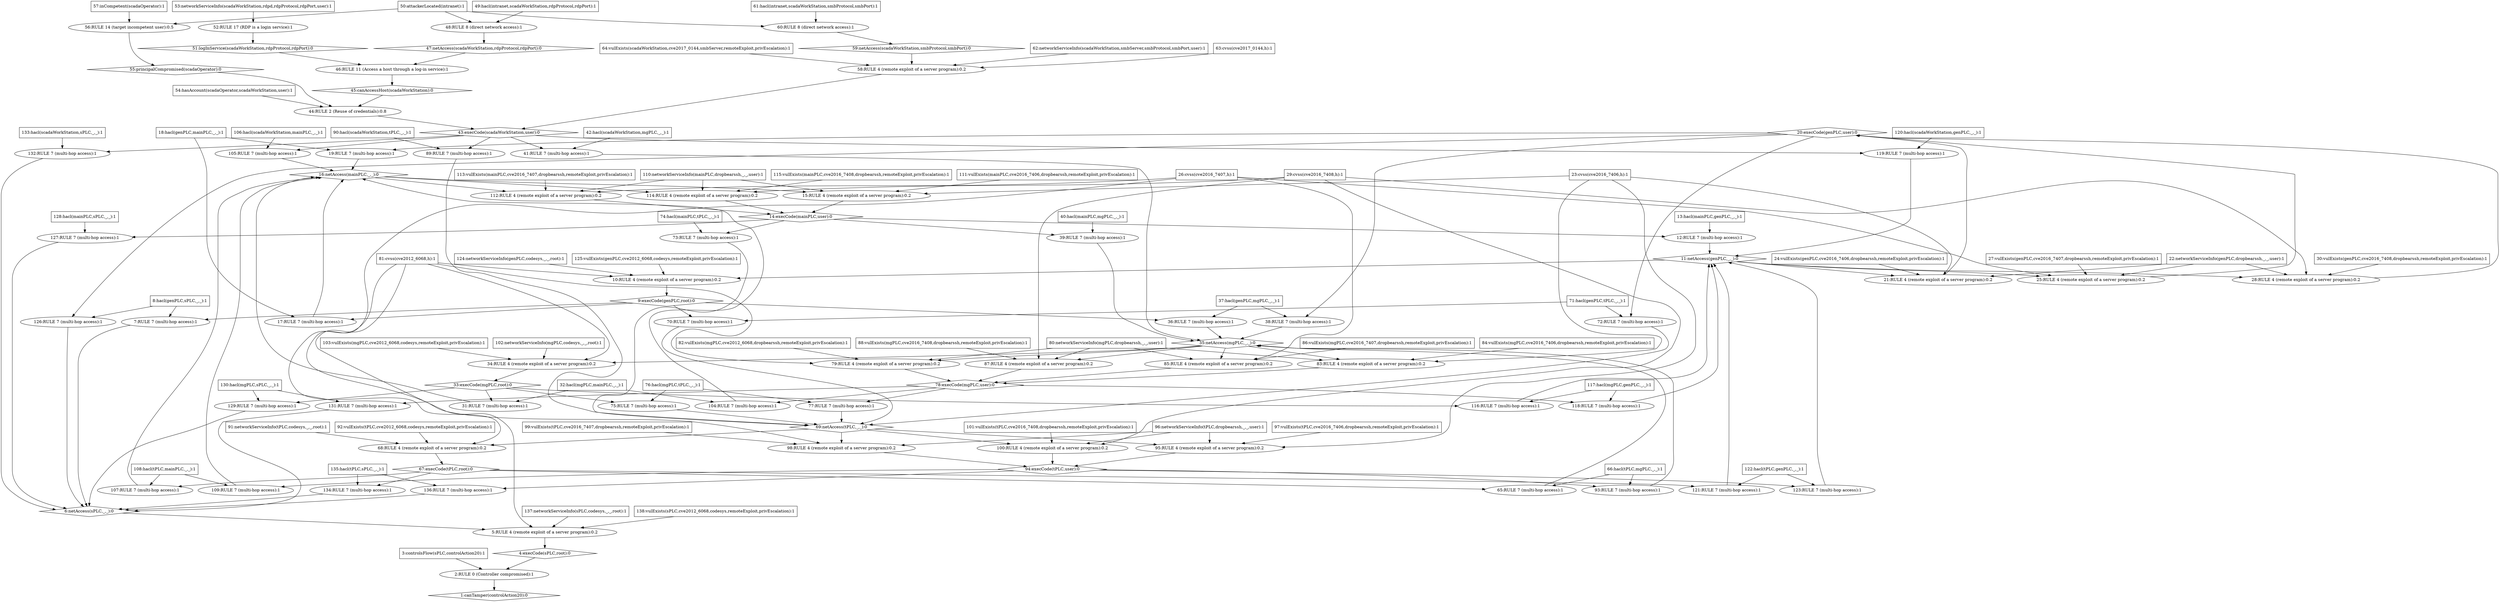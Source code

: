 digraph G {
	1 [label="1:canTamper(controlAction20):0",shape=diamond];
	2 [label="2:RULE 0 (Controller compromised):1",shape=ellipse];
	3 [label="3:controlsFlow(sPLC,controlAction20):1",shape=box];
	4 [label="4:execCode(sPLC,root):0",shape=diamond];
	5 [label="5:RULE 4 (remote exploit of a server program):0.2",shape=ellipse];
	6 [label="6:netAccess(sPLC,_,_):0",shape=diamond];
	7 [label="7:RULE 7 (multi-hop access):1",shape=ellipse];
	8 [label="8:hacl(genPLC,sPLC,_,_):1",shape=box];
	9 [label="9:execCode(genPLC,root):0",shape=diamond];
	10 [label="10:RULE 4 (remote exploit of a server program):0.2",shape=ellipse];
	11 [label="11:netAccess(genPLC,_,_):0",shape=diamond];
	12 [label="12:RULE 7 (multi-hop access):1",shape=ellipse];
	13 [label="13:hacl(mainPLC,genPLC,_,_):1",shape=box];
	14 [label="14:execCode(mainPLC,user):0",shape=diamond];
	15 [label="15:RULE 4 (remote exploit of a server program):0.2",shape=ellipse];
	16 [label="16:netAccess(mainPLC,_,_):0",shape=diamond];
	17 [label="17:RULE 7 (multi-hop access):1",shape=ellipse];
	18 [label="18:hacl(genPLC,mainPLC,_,_):1",shape=box];
	19 [label="19:RULE 7 (multi-hop access):1",shape=ellipse];
	20 [label="20:execCode(genPLC,user):0",shape=diamond];
	21 [label="21:RULE 4 (remote exploit of a server program):0.2",shape=ellipse];
	22 [label="22:networkServiceInfo(genPLC,dropbearssh,_,_,user):1",shape=box];
	23 [label="23:cvss(cve2016_7406,h):1",shape=box];
	24 [label="24:vulExists(genPLC,cve2016_7406,dropbearssh,remoteExploit,privEscalation):1",shape=box];
	25 [label="25:RULE 4 (remote exploit of a server program):0.2",shape=ellipse];
	26 [label="26:cvss(cve2016_7407,h):1",shape=box];
	27 [label="27:vulExists(genPLC,cve2016_7407,dropbearssh,remoteExploit,privEscalation):1",shape=box];
	28 [label="28:RULE 4 (remote exploit of a server program):0.2",shape=ellipse];
	29 [label="29:cvss(cve2016_7408,h):1",shape=box];
	30 [label="30:vulExists(genPLC,cve2016_7408,dropbearssh,remoteExploit,privEscalation):1",shape=box];
	31 [label="31:RULE 7 (multi-hop access):1",shape=ellipse];
	32 [label="32:hacl(mgPLC,mainPLC,_,_):1",shape=box];
	33 [label="33:execCode(mgPLC,root):0",shape=diamond];
	34 [label="34:RULE 4 (remote exploit of a server program):0.2",shape=ellipse];
	35 [label="35:netAccess(mgPLC,_,_):0",shape=diamond];
	36 [label="36:RULE 7 (multi-hop access):1",shape=ellipse];
	37 [label="37:hacl(genPLC,mgPLC,_,_):1",shape=box];
	38 [label="38:RULE 7 (multi-hop access):1",shape=ellipse];
	39 [label="39:RULE 7 (multi-hop access):1",shape=ellipse];
	40 [label="40:hacl(mainPLC,mgPLC,_,_):1",shape=box];
	41 [label="41:RULE 7 (multi-hop access):1",shape=ellipse];
	42 [label="42:hacl(scadaWorkStation,mgPLC,_,_):1",shape=box];
	43 [label="43:execCode(scadaWorkStation,user):0",shape=diamond];
	44 [label="44:RULE 2 (Reuse of credentials):0.8",shape=ellipse];
	45 [label="45:canAccessHost(scadaWorkStation):0",shape=diamond];
	46 [label="46:RULE 11 (Access a host through a log-in service):1",shape=ellipse];
	47 [label="47:netAccess(scadaWorkStation,rdpProtocol,rdpPort):0",shape=diamond];
	48 [label="48:RULE 8 (direct network access):1",shape=ellipse];
	49 [label="49:hacl(intranet,scadaWorkStation,rdpProtocol,rdpPort):1",shape=box];
	50 [label="50:attackerLocated(intranet):1",shape=box];
	51 [label="51:logInService(scadaWorkStation,rdpProtocol,rdpPort):0",shape=diamond];
	52 [label="52:RULE 17 (RDP is a login service):1",shape=ellipse];
	53 [label="53:networkServiceInfo(scadaWorkStation,rdpd,rdpProtocol,rdpPort,user):1",shape=box];
	54 [label="54:hasAccount(scadaOperator,scadaWorkStation,user):1",shape=box];
	55 [label="55:principalCompromised(scadaOperator):0",shape=diamond];
	56 [label="56:RULE 14 (target incompetent user):0.5",shape=ellipse];
	57 [label="57:inCompetent(scadaOperator):1",shape=box];
	58 [label="58:RULE 4 (remote exploit of a server program):0.2",shape=ellipse];
	59 [label="59:netAccess(scadaWorkStation,smbProtocol,smbPort):0",shape=diamond];
	60 [label="60:RULE 8 (direct network access):1",shape=ellipse];
	61 [label="61:hacl(intranet,scadaWorkStation,smbProtocol,smbPort):1",shape=box];
	62 [label="62:networkServiceInfo(scadaWorkStation,smbServer,smbProtocol,smbPort,user):1",shape=box];
	63 [label="63:cvss(cve2017_0144,h):1",shape=box];
	64 [label="64:vulExists(scadaWorkStation,cve2017_0144,smbServer,remoteExploit,privEscalation):1",shape=box];
	65 [label="65:RULE 7 (multi-hop access):1",shape=ellipse];
	66 [label="66:hacl(tPLC,mgPLC,_,_):1",shape=box];
	67 [label="67:execCode(tPLC,root):0",shape=diamond];
	68 [label="68:RULE 4 (remote exploit of a server program):0.2",shape=ellipse];
	69 [label="69:netAccess(tPLC,_,_):0",shape=diamond];
	70 [label="70:RULE 7 (multi-hop access):1",shape=ellipse];
	71 [label="71:hacl(genPLC,tPLC,_,_):1",shape=box];
	72 [label="72:RULE 7 (multi-hop access):1",shape=ellipse];
	73 [label="73:RULE 7 (multi-hop access):1",shape=ellipse];
	74 [label="74:hacl(mainPLC,tPLC,_,_):1",shape=box];
	75 [label="75:RULE 7 (multi-hop access):1",shape=ellipse];
	76 [label="76:hacl(mgPLC,tPLC,_,_):1",shape=box];
	77 [label="77:RULE 7 (multi-hop access):1",shape=ellipse];
	78 [label="78:execCode(mgPLC,user):0",shape=diamond];
	79 [label="79:RULE 4 (remote exploit of a server program):0.2",shape=ellipse];
	80 [label="80:networkServiceInfo(mgPLC,dropbearssh,_,_,user):1",shape=box];
	81 [label="81:cvss(cve2012_6068,h):1",shape=box];
	82 [label="82:vulExists(mgPLC,cve2012_6068,dropbearssh,remoteExploit,privEscalation):1",shape=box];
	83 [label="83:RULE 4 (remote exploit of a server program):0.2",shape=ellipse];
	84 [label="84:vulExists(mgPLC,cve2016_7406,dropbearssh,remoteExploit,privEscalation):1",shape=box];
	85 [label="85:RULE 4 (remote exploit of a server program):0.2",shape=ellipse];
	86 [label="86:vulExists(mgPLC,cve2016_7407,dropbearssh,remoteExploit,privEscalation):1",shape=box];
	87 [label="87:RULE 4 (remote exploit of a server program):0.2",shape=ellipse];
	88 [label="88:vulExists(mgPLC,cve2016_7408,dropbearssh,remoteExploit,privEscalation):1",shape=box];
	89 [label="89:RULE 7 (multi-hop access):1",shape=ellipse];
	90 [label="90:hacl(scadaWorkStation,tPLC,_,_):1",shape=box];
	91 [label="91:networkServiceInfo(tPLC,codesys,_,_,root):1",shape=box];
	92 [label="92:vulExists(tPLC,cve2012_6068,codesys,remoteExploit,privEscalation):1",shape=box];
	93 [label="93:RULE 7 (multi-hop access):1",shape=ellipse];
	94 [label="94:execCode(tPLC,user):0",shape=diamond];
	95 [label="95:RULE 4 (remote exploit of a server program):0.2",shape=ellipse];
	96 [label="96:networkServiceInfo(tPLC,dropbearssh,_,_,user):1",shape=box];
	97 [label="97:vulExists(tPLC,cve2016_7406,dropbearssh,remoteExploit,privEscalation):1",shape=box];
	98 [label="98:RULE 4 (remote exploit of a server program):0.2",shape=ellipse];
	99 [label="99:vulExists(tPLC,cve2016_7407,dropbearssh,remoteExploit,privEscalation):1",shape=box];
	100 [label="100:RULE 4 (remote exploit of a server program):0.2",shape=ellipse];
	101 [label="101:vulExists(tPLC,cve2016_7408,dropbearssh,remoteExploit,privEscalation):1",shape=box];
	102 [label="102:networkServiceInfo(mgPLC,codesys,_,_,root):1",shape=box];
	103 [label="103:vulExists(mgPLC,cve2012_6068,codesys,remoteExploit,privEscalation):1",shape=box];
	104 [label="104:RULE 7 (multi-hop access):1",shape=ellipse];
	105 [label="105:RULE 7 (multi-hop access):1",shape=ellipse];
	106 [label="106:hacl(scadaWorkStation,mainPLC,_,_):1",shape=box];
	107 [label="107:RULE 7 (multi-hop access):1",shape=ellipse];
	108 [label="108:hacl(tPLC,mainPLC,_,_):1",shape=box];
	109 [label="109:RULE 7 (multi-hop access):1",shape=ellipse];
	110 [label="110:networkServiceInfo(mainPLC,dropbearssh,_,_,user):1",shape=box];
	111 [label="111:vulExists(mainPLC,cve2016_7406,dropbearssh,remoteExploit,privEscalation):1",shape=box];
	112 [label="112:RULE 4 (remote exploit of a server program):0.2",shape=ellipse];
	113 [label="113:vulExists(mainPLC,cve2016_7407,dropbearssh,remoteExploit,privEscalation):1",shape=box];
	114 [label="114:RULE 4 (remote exploit of a server program):0.2",shape=ellipse];
	115 [label="115:vulExists(mainPLC,cve2016_7408,dropbearssh,remoteExploit,privEscalation):1",shape=box];
	116 [label="116:RULE 7 (multi-hop access):1",shape=ellipse];
	117 [label="117:hacl(mgPLC,genPLC,_,_):1",shape=box];
	118 [label="118:RULE 7 (multi-hop access):1",shape=ellipse];
	119 [label="119:RULE 7 (multi-hop access):1",shape=ellipse];
	120 [label="120:hacl(scadaWorkStation,genPLC,_,_):1",shape=box];
	121 [label="121:RULE 7 (multi-hop access):1",shape=ellipse];
	122 [label="122:hacl(tPLC,genPLC,_,_):1",shape=box];
	123 [label="123:RULE 7 (multi-hop access):1",shape=ellipse];
	124 [label="124:networkServiceInfo(genPLC,codesys,_,_,root):1",shape=box];
	125 [label="125:vulExists(genPLC,cve2012_6068,codesys,remoteExploit,privEscalation):1",shape=box];
	126 [label="126:RULE 7 (multi-hop access):1",shape=ellipse];
	127 [label="127:RULE 7 (multi-hop access):1",shape=ellipse];
	128 [label="128:hacl(mainPLC,sPLC,_,_):1",shape=box];
	129 [label="129:RULE 7 (multi-hop access):1",shape=ellipse];
	130 [label="130:hacl(mgPLC,sPLC,_,_):1",shape=box];
	131 [label="131:RULE 7 (multi-hop access):1",shape=ellipse];
	132 [label="132:RULE 7 (multi-hop access):1",shape=ellipse];
	133 [label="133:hacl(scadaWorkStation,sPLC,_,_):1",shape=box];
	134 [label="134:RULE 7 (multi-hop access):1",shape=ellipse];
	135 [label="135:hacl(tPLC,sPLC,_,_):1",shape=box];
	136 [label="136:RULE 7 (multi-hop access):1",shape=ellipse];
	137 [label="137:networkServiceInfo(sPLC,codesys,_,_,root):1",shape=box];
	138 [label="138:vulExists(sPLC,cve2012_6068,codesys,remoteExploit,privEscalation):1",shape=box];
	3 -> 	2;
	8 -> 	7;
	13 -> 	12;
	18 -> 	17;
	9 -> 	17;
	17 -> 	16;
	18 -> 	19;
	11 -> 	21;
	22 -> 	21;
	23 -> 	21;
	24 -> 	21;
	21 -> 	20;
	11 -> 	25;
	22 -> 	25;
	26 -> 	25;
	27 -> 	25;
	25 -> 	20;
	11 -> 	28;
	22 -> 	28;
	29 -> 	28;
	30 -> 	28;
	28 -> 	20;
	20 -> 	19;
	19 -> 	16;
	32 -> 	31;
	37 -> 	36;
	9 -> 	36;
	36 -> 	35;
	37 -> 	38;
	20 -> 	38;
	38 -> 	35;
	40 -> 	39;
	14 -> 	39;
	39 -> 	35;
	42 -> 	41;
	49 -> 	48;
	50 -> 	48;
	48 -> 	47;
	47 -> 	46;
	53 -> 	52;
	52 -> 	51;
	51 -> 	46;
	46 -> 	45;
	45 -> 	44;
	54 -> 	44;
	50 -> 	56;
	57 -> 	56;
	56 -> 	55;
	55 -> 	44;
	44 -> 	43;
	61 -> 	60;
	50 -> 	60;
	60 -> 	59;
	59 -> 	58;
	62 -> 	58;
	63 -> 	58;
	64 -> 	58;
	58 -> 	43;
	43 -> 	41;
	41 -> 	35;
	66 -> 	65;
	71 -> 	70;
	9 -> 	70;
	70 -> 	69;
	71 -> 	72;
	20 -> 	72;
	72 -> 	69;
	74 -> 	73;
	14 -> 	73;
	73 -> 	69;
	76 -> 	75;
	33 -> 	75;
	75 -> 	69;
	76 -> 	77;
	35 -> 	79;
	80 -> 	79;
	81 -> 	79;
	82 -> 	79;
	79 -> 	78;
	35 -> 	83;
	80 -> 	83;
	23 -> 	83;
	84 -> 	83;
	83 -> 	78;
	35 -> 	85;
	80 -> 	85;
	26 -> 	85;
	86 -> 	85;
	85 -> 	78;
	35 -> 	87;
	80 -> 	87;
	29 -> 	87;
	88 -> 	87;
	87 -> 	78;
	78 -> 	77;
	77 -> 	69;
	90 -> 	89;
	43 -> 	89;
	89 -> 	69;
	69 -> 	68;
	91 -> 	68;
	81 -> 	68;
	92 -> 	68;
	68 -> 	67;
	67 -> 	65;
	65 -> 	35;
	66 -> 	93;
	69 -> 	95;
	96 -> 	95;
	23 -> 	95;
	97 -> 	95;
	95 -> 	94;
	69 -> 	98;
	96 -> 	98;
	26 -> 	98;
	99 -> 	98;
	98 -> 	94;
	69 -> 	100;
	96 -> 	100;
	29 -> 	100;
	101 -> 	100;
	100 -> 	94;
	94 -> 	93;
	93 -> 	35;
	35 -> 	34;
	102 -> 	34;
	81 -> 	34;
	103 -> 	34;
	34 -> 	33;
	33 -> 	31;
	31 -> 	16;
	32 -> 	104;
	78 -> 	104;
	104 -> 	16;
	106 -> 	105;
	43 -> 	105;
	105 -> 	16;
	108 -> 	107;
	67 -> 	107;
	107 -> 	16;
	108 -> 	109;
	94 -> 	109;
	109 -> 	16;
	16 -> 	15;
	110 -> 	15;
	23 -> 	15;
	111 -> 	15;
	15 -> 	14;
	16 -> 	112;
	110 -> 	112;
	26 -> 	112;
	113 -> 	112;
	112 -> 	14;
	16 -> 	114;
	110 -> 	114;
	29 -> 	114;
	115 -> 	114;
	114 -> 	14;
	14 -> 	12;
	12 -> 	11;
	117 -> 	116;
	33 -> 	116;
	116 -> 	11;
	117 -> 	118;
	78 -> 	118;
	118 -> 	11;
	120 -> 	119;
	43 -> 	119;
	119 -> 	11;
	122 -> 	121;
	67 -> 	121;
	121 -> 	11;
	122 -> 	123;
	94 -> 	123;
	123 -> 	11;
	11 -> 	10;
	124 -> 	10;
	81 -> 	10;
	125 -> 	10;
	10 -> 	9;
	9 -> 	7;
	7 -> 	6;
	8 -> 	126;
	20 -> 	126;
	126 -> 	6;
	128 -> 	127;
	14 -> 	127;
	127 -> 	6;
	130 -> 	129;
	33 -> 	129;
	129 -> 	6;
	130 -> 	131;
	78 -> 	131;
	131 -> 	6;
	133 -> 	132;
	43 -> 	132;
	132 -> 	6;
	135 -> 	134;
	67 -> 	134;
	134 -> 	6;
	135 -> 	136;
	94 -> 	136;
	136 -> 	6;
	6 -> 	5;
	137 -> 	5;
	81 -> 	5;
	138 -> 	5;
	5 -> 	4;
	4 -> 	2;
	2 -> 	1;
}
